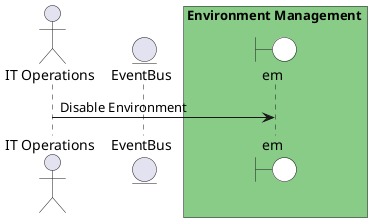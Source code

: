 @startuml

actor "IT Operations"


entity EventBus

box Environment Management #88cc88
    boundary em #white
end box



"IT Operations" -> em: Disable Environment



@enduml
